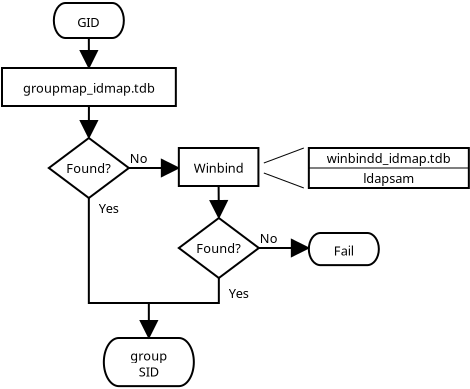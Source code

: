 <?xml version="1.0" encoding="UTF-8"?>
<dia:diagram xmlns:dia="http://www.lysator.liu.se/~alla/dia/">
  <dia:layer name="Background" visible="true">
    <dia:object type="Flowchart - Terminal" version="0" id="O0">
      <dia:attribute name="obj_pos">
        <dia:point val="2.75,0.25"/>
      </dia:attribute>
      <dia:attribute name="obj_bb">
        <dia:rectangle val="2.7,0.2;6.3,2.05"/>
      </dia:attribute>
      <dia:attribute name="elem_corner">
        <dia:point val="2.75,0.25"/>
      </dia:attribute>
      <dia:attribute name="elem_width">
        <dia:real val="3.5"/>
      </dia:attribute>
      <dia:attribute name="elem_height">
        <dia:real val="1.75"/>
      </dia:attribute>
      <dia:attribute name="show_background">
        <dia:boolean val="true"/>
      </dia:attribute>
      <dia:attribute name="flip_horizontal">
        <dia:boolean val="false"/>
      </dia:attribute>
      <dia:attribute name="flip_vertical">
        <dia:boolean val="false"/>
      </dia:attribute>
      <dia:attribute name="padding">
        <dia:real val="0.354"/>
      </dia:attribute>
      <dia:attribute name="text">
        <dia:composite type="text">
          <dia:attribute name="string">
            <dia:string>#GID#</dia:string>
          </dia:attribute>
          <dia:attribute name="font">
            <dia:font name="Luxi Sans"/>
          </dia:attribute>
          <dia:attribute name="height">
            <dia:real val="0.8"/>
          </dia:attribute>
          <dia:attribute name="pos">
            <dia:point val="4.5,1.384"/>
          </dia:attribute>
          <dia:attribute name="color">
            <dia:color val="#000000"/>
          </dia:attribute>
          <dia:attribute name="alignment">
            <dia:enum val="1"/>
          </dia:attribute>
        </dia:composite>
      </dia:attribute>
    </dia:object>
    <dia:object type="Standard - Line" version="0" id="O1">
      <dia:attribute name="obj_pos">
        <dia:point val="4.504,5.4"/>
      </dia:attribute>
      <dia:attribute name="obj_bb">
        <dia:rectangle val="3.7,5.35;5.3,7.052"/>
      </dia:attribute>
      <dia:attribute name="conn_endpoints">
        <dia:point val="4.504,5.4"/>
        <dia:point val="4.5,7"/>
      </dia:attribute>
      <dia:attribute name="numcp">
        <dia:int val="1"/>
      </dia:attribute>
      <dia:attribute name="end_arrow">
        <dia:enum val="3"/>
      </dia:attribute>
      <dia:attribute name="end_arrow_length">
        <dia:real val="0.8"/>
      </dia:attribute>
      <dia:attribute name="end_arrow_width">
        <dia:real val="0.8"/>
      </dia:attribute>
      <dia:connections>
        <dia:connection handle="0" to="O24" connection="13"/>
      </dia:connections>
    </dia:object>
    <dia:object type="Flowchart - Terminal" version="0" id="O2">
      <dia:attribute name="obj_pos">
        <dia:point val="5.25,17"/>
      </dia:attribute>
      <dia:attribute name="obj_bb">
        <dia:rectangle val="5.2,16.95;9.8,19.457"/>
      </dia:attribute>
      <dia:attribute name="elem_corner">
        <dia:point val="5.25,17"/>
      </dia:attribute>
      <dia:attribute name="elem_width">
        <dia:real val="4.5"/>
      </dia:attribute>
      <dia:attribute name="elem_height">
        <dia:real val="2.407"/>
      </dia:attribute>
      <dia:attribute name="show_background">
        <dia:boolean val="true"/>
      </dia:attribute>
      <dia:attribute name="flip_horizontal">
        <dia:boolean val="false"/>
      </dia:attribute>
      <dia:attribute name="flip_vertical">
        <dia:boolean val="false"/>
      </dia:attribute>
      <dia:attribute name="padding">
        <dia:real val="0.354"/>
      </dia:attribute>
      <dia:attribute name="text">
        <dia:composite type="text">
          <dia:attribute name="string">
            <dia:string>#group
SID#</dia:string>
          </dia:attribute>
          <dia:attribute name="font">
            <dia:font name="Luxi Sans"/>
          </dia:attribute>
          <dia:attribute name="height">
            <dia:real val="0.8"/>
          </dia:attribute>
          <dia:attribute name="pos">
            <dia:point val="7.5,18.063"/>
          </dia:attribute>
          <dia:attribute name="color">
            <dia:color val="#000000"/>
          </dia:attribute>
          <dia:attribute name="alignment">
            <dia:enum val="1"/>
          </dia:attribute>
        </dia:composite>
      </dia:attribute>
    </dia:object>
    <dia:object type="Flowchart - Terminal" version="0" id="O3">
      <dia:attribute name="obj_pos">
        <dia:point val="15.5,11.75"/>
      </dia:attribute>
      <dia:attribute name="obj_bb">
        <dia:rectangle val="15.45,11.7;19.05,13.407"/>
      </dia:attribute>
      <dia:attribute name="elem_corner">
        <dia:point val="15.5,11.75"/>
      </dia:attribute>
      <dia:attribute name="elem_width">
        <dia:real val="3.5"/>
      </dia:attribute>
      <dia:attribute name="elem_height">
        <dia:real val="1.607"/>
      </dia:attribute>
      <dia:attribute name="show_background">
        <dia:boolean val="true"/>
      </dia:attribute>
      <dia:attribute name="flip_horizontal">
        <dia:boolean val="false"/>
      </dia:attribute>
      <dia:attribute name="flip_vertical">
        <dia:boolean val="false"/>
      </dia:attribute>
      <dia:attribute name="padding">
        <dia:real val="0.354"/>
      </dia:attribute>
      <dia:attribute name="text">
        <dia:composite type="text">
          <dia:attribute name="string">
            <dia:string>#Fail#</dia:string>
          </dia:attribute>
          <dia:attribute name="font">
            <dia:font name="Luxi Sans"/>
          </dia:attribute>
          <dia:attribute name="height">
            <dia:real val="0.8"/>
          </dia:attribute>
          <dia:attribute name="pos">
            <dia:point val="17.25,12.813"/>
          </dia:attribute>
          <dia:attribute name="color">
            <dia:color val="#000000"/>
          </dia:attribute>
          <dia:attribute name="alignment">
            <dia:enum val="1"/>
          </dia:attribute>
        </dia:composite>
      </dia:attribute>
    </dia:object>
    <dia:object type="Standard - Line" version="0" id="O4">
      <dia:attribute name="obj_pos">
        <dia:point val="13,12.5"/>
      </dia:attribute>
      <dia:attribute name="obj_bb">
        <dia:rectangle val="12.95,11.7;15.55,13.3"/>
      </dia:attribute>
      <dia:attribute name="conn_endpoints">
        <dia:point val="13,12.5"/>
        <dia:point val="15.5,12.5"/>
      </dia:attribute>
      <dia:attribute name="numcp">
        <dia:int val="1"/>
      </dia:attribute>
      <dia:attribute name="end_arrow">
        <dia:enum val="3"/>
      </dia:attribute>
      <dia:attribute name="end_arrow_length">
        <dia:real val="0.8"/>
      </dia:attribute>
      <dia:attribute name="end_arrow_width">
        <dia:real val="0.8"/>
      </dia:attribute>
      <dia:connections>
        <dia:connection handle="0" to="O5" connection="2"/>
      </dia:connections>
    </dia:object>
    <dia:group>
      <dia:object type="Standard - Polygon" version="0" id="O5">
        <dia:attribute name="obj_pos">
          <dia:point val="11,11"/>
        </dia:attribute>
        <dia:attribute name="obj_bb">
          <dia:rectangle val="8.917,10.938;13.083,14.062"/>
        </dia:attribute>
        <dia:attribute name="poly_points">
          <dia:point val="11,11"/>
          <dia:point val="13,12.5"/>
          <dia:point val="11,14"/>
          <dia:point val="9,12.5"/>
        </dia:attribute>
        <dia:attribute name="show_background">
          <dia:boolean val="true"/>
        </dia:attribute>
      </dia:object>
      <dia:object type="Standard - Text" version="0" id="O6">
        <dia:attribute name="obj_pos">
          <dia:point val="11,12.75"/>
        </dia:attribute>
        <dia:attribute name="obj_bb">
          <dia:rectangle val="9.631,12.091;12.369,12.891"/>
        </dia:attribute>
        <dia:attribute name="text">
          <dia:composite type="text">
            <dia:attribute name="string">
              <dia:string>#Found?#</dia:string>
            </dia:attribute>
            <dia:attribute name="font">
              <dia:font name="Luxi Sans"/>
            </dia:attribute>
            <dia:attribute name="height">
              <dia:real val="0.8"/>
            </dia:attribute>
            <dia:attribute name="pos">
              <dia:point val="11,12.75"/>
            </dia:attribute>
            <dia:attribute name="color">
              <dia:color val="#000000"/>
            </dia:attribute>
            <dia:attribute name="alignment">
              <dia:enum val="1"/>
            </dia:attribute>
          </dia:composite>
        </dia:attribute>
      </dia:object>
    </dia:group>
    <dia:object type="Standard - Text" version="0" id="O7">
      <dia:attribute name="obj_pos">
        <dia:point val="12,15"/>
      </dia:attribute>
      <dia:attribute name="obj_bb">
        <dia:rectangle val="11.309,14.341;12.691,15.141"/>
      </dia:attribute>
      <dia:attribute name="text">
        <dia:composite type="text">
          <dia:attribute name="string">
            <dia:string>#Yes#</dia:string>
          </dia:attribute>
          <dia:attribute name="font">
            <dia:font name="Luxi Sans"/>
          </dia:attribute>
          <dia:attribute name="height">
            <dia:real val="0.8"/>
          </dia:attribute>
          <dia:attribute name="pos">
            <dia:point val="12,15"/>
          </dia:attribute>
          <dia:attribute name="color">
            <dia:color val="#000000"/>
          </dia:attribute>
          <dia:attribute name="alignment">
            <dia:enum val="1"/>
          </dia:attribute>
        </dia:composite>
      </dia:attribute>
    </dia:object>
    <dia:object type="Standard - Line" version="0" id="O8">
      <dia:attribute name="obj_pos">
        <dia:point val="10.989,9.4"/>
      </dia:attribute>
      <dia:attribute name="obj_bb">
        <dia:rectangle val="10.2,9.35;11.8,11.055"/>
      </dia:attribute>
      <dia:attribute name="conn_endpoints">
        <dia:point val="10.989,9.4"/>
        <dia:point val="11,11"/>
      </dia:attribute>
      <dia:attribute name="numcp">
        <dia:int val="1"/>
      </dia:attribute>
      <dia:attribute name="end_arrow">
        <dia:enum val="3"/>
      </dia:attribute>
      <dia:attribute name="end_arrow_length">
        <dia:real val="0.8"/>
      </dia:attribute>
      <dia:attribute name="end_arrow_width">
        <dia:real val="0.8"/>
      </dia:attribute>
    </dia:object>
    <dia:object type="Standard - Text" version="0" id="O9">
      <dia:attribute name="obj_pos">
        <dia:point val="13.5,12.25"/>
      </dia:attribute>
      <dia:attribute name="obj_bb">
        <dia:rectangle val="12.942,11.541;14.008,12.491"/>
      </dia:attribute>
      <dia:attribute name="text">
        <dia:composite type="text">
          <dia:attribute name="string">
            <dia:string>#No#</dia:string>
          </dia:attribute>
          <dia:attribute name="font">
            <dia:font name="Luxi Sans"/>
          </dia:attribute>
          <dia:attribute name="height">
            <dia:real val="0.8"/>
          </dia:attribute>
          <dia:attribute name="pos">
            <dia:point val="13.5,12.25"/>
          </dia:attribute>
          <dia:attribute name="color">
            <dia:color val="#000000"/>
          </dia:attribute>
          <dia:attribute name="alignment">
            <dia:enum val="1"/>
          </dia:attribute>
        </dia:composite>
      </dia:attribute>
    </dia:object>
    <dia:object type="Standard - Line" version="0" id="O10">
      <dia:attribute name="obj_pos">
        <dia:point val="7.5,15.25"/>
      </dia:attribute>
      <dia:attribute name="obj_bb">
        <dia:rectangle val="6.7,15.2;8.3,17.05"/>
      </dia:attribute>
      <dia:attribute name="conn_endpoints">
        <dia:point val="7.5,15.25"/>
        <dia:point val="7.5,17"/>
      </dia:attribute>
      <dia:attribute name="numcp">
        <dia:int val="1"/>
      </dia:attribute>
      <dia:attribute name="end_arrow">
        <dia:enum val="3"/>
      </dia:attribute>
      <dia:attribute name="end_arrow_length">
        <dia:real val="0.8"/>
      </dia:attribute>
      <dia:attribute name="end_arrow_width">
        <dia:real val="0.8"/>
      </dia:attribute>
      <dia:connections>
        <dia:connection handle="1" to="O2" connection="2"/>
      </dia:connections>
    </dia:object>
    <dia:group>
      <dia:object type="Standard - Polygon" version="0" id="O11">
        <dia:attribute name="obj_pos">
          <dia:point val="4.5,7"/>
        </dia:attribute>
        <dia:attribute name="obj_bb">
          <dia:rectangle val="2.417,6.938;6.583,10.062"/>
        </dia:attribute>
        <dia:attribute name="poly_points">
          <dia:point val="4.5,7"/>
          <dia:point val="6.5,8.5"/>
          <dia:point val="4.5,10"/>
          <dia:point val="2.5,8.5"/>
        </dia:attribute>
        <dia:attribute name="show_background">
          <dia:boolean val="true"/>
        </dia:attribute>
      </dia:object>
      <dia:object type="Standard - Text" version="0" id="O12">
        <dia:attribute name="obj_pos">
          <dia:point val="4.5,8.75"/>
        </dia:attribute>
        <dia:attribute name="obj_bb">
          <dia:rectangle val="3.131,8.091;5.869,8.891"/>
        </dia:attribute>
        <dia:attribute name="text">
          <dia:composite type="text">
            <dia:attribute name="string">
              <dia:string>#Found?#</dia:string>
            </dia:attribute>
            <dia:attribute name="font">
              <dia:font name="Luxi Sans"/>
            </dia:attribute>
            <dia:attribute name="height">
              <dia:real val="0.8"/>
            </dia:attribute>
            <dia:attribute name="pos">
              <dia:point val="4.5,8.75"/>
            </dia:attribute>
            <dia:attribute name="color">
              <dia:color val="#000000"/>
            </dia:attribute>
            <dia:attribute name="alignment">
              <dia:enum val="1"/>
            </dia:attribute>
          </dia:composite>
        </dia:attribute>
      </dia:object>
    </dia:group>
    <dia:object type="Standard - Text" version="0" id="O13">
      <dia:attribute name="obj_pos">
        <dia:point val="5.5,10.75"/>
      </dia:attribute>
      <dia:attribute name="obj_bb">
        <dia:rectangle val="4.809,10.091;6.191,10.891"/>
      </dia:attribute>
      <dia:attribute name="text">
        <dia:composite type="text">
          <dia:attribute name="string">
            <dia:string>#Yes#</dia:string>
          </dia:attribute>
          <dia:attribute name="font">
            <dia:font name="Luxi Sans"/>
          </dia:attribute>
          <dia:attribute name="height">
            <dia:real val="0.8"/>
          </dia:attribute>
          <dia:attribute name="pos">
            <dia:point val="5.5,10.75"/>
          </dia:attribute>
          <dia:attribute name="color">
            <dia:color val="#000000"/>
          </dia:attribute>
          <dia:attribute name="alignment">
            <dia:enum val="1"/>
          </dia:attribute>
        </dia:composite>
      </dia:attribute>
    </dia:object>
    <dia:object type="Standard - Line" version="0" id="O14">
      <dia:attribute name="obj_pos">
        <dia:point val="4.5,2"/>
      </dia:attribute>
      <dia:attribute name="obj_bb">
        <dia:rectangle val="3.703,1.95;5.304,3.552"/>
      </dia:attribute>
      <dia:attribute name="conn_endpoints">
        <dia:point val="4.5,2"/>
        <dia:point val="4.504,3.5"/>
      </dia:attribute>
      <dia:attribute name="numcp">
        <dia:int val="1"/>
      </dia:attribute>
      <dia:attribute name="end_arrow">
        <dia:enum val="3"/>
      </dia:attribute>
      <dia:attribute name="end_arrow_length">
        <dia:real val="0.8"/>
      </dia:attribute>
      <dia:attribute name="end_arrow_width">
        <dia:real val="0.8"/>
      </dia:attribute>
      <dia:connections>
        <dia:connection handle="0" to="O0" connection="14"/>
        <dia:connection handle="1" to="O24" connection="2"/>
      </dia:connections>
    </dia:object>
    <dia:object type="Standard - Text" version="0" id="O15">
      <dia:attribute name="obj_pos">
        <dia:point val="7,8.25"/>
      </dia:attribute>
      <dia:attribute name="obj_bb">
        <dia:rectangle val="6.442,7.541;7.508,8.491"/>
      </dia:attribute>
      <dia:attribute name="text">
        <dia:composite type="text">
          <dia:attribute name="string">
            <dia:string>#No#</dia:string>
          </dia:attribute>
          <dia:attribute name="font">
            <dia:font name="Luxi Sans"/>
          </dia:attribute>
          <dia:attribute name="height">
            <dia:real val="0.8"/>
          </dia:attribute>
          <dia:attribute name="pos">
            <dia:point val="7,8.25"/>
          </dia:attribute>
          <dia:attribute name="color">
            <dia:color val="#000000"/>
          </dia:attribute>
          <dia:attribute name="alignment">
            <dia:enum val="1"/>
          </dia:attribute>
        </dia:composite>
      </dia:attribute>
    </dia:object>
    <dia:object type="Standard - Line" version="0" id="O16">
      <dia:attribute name="obj_pos">
        <dia:point val="6.5,8.5"/>
      </dia:attribute>
      <dia:attribute name="obj_bb">
        <dia:rectangle val="6.45,7.7;9.05,9.3"/>
      </dia:attribute>
      <dia:attribute name="conn_endpoints">
        <dia:point val="6.5,8.5"/>
        <dia:point val="9,8.5"/>
      </dia:attribute>
      <dia:attribute name="numcp">
        <dia:int val="1"/>
      </dia:attribute>
      <dia:attribute name="end_arrow">
        <dia:enum val="3"/>
      </dia:attribute>
      <dia:attribute name="end_arrow_length">
        <dia:real val="0.8"/>
      </dia:attribute>
      <dia:attribute name="end_arrow_width">
        <dia:real val="0.8"/>
      </dia:attribute>
      <dia:connections>
        <dia:connection handle="0" to="O11" connection="2"/>
      </dia:connections>
    </dia:object>
    <dia:group>
      <dia:object type="Flowchart - Box" version="0" id="O17">
        <dia:attribute name="obj_pos">
          <dia:point val="9,7.5"/>
        </dia:attribute>
        <dia:attribute name="obj_bb">
          <dia:rectangle val="8.95,7.45;13.029,9.45"/>
        </dia:attribute>
        <dia:attribute name="elem_corner">
          <dia:point val="9,7.5"/>
        </dia:attribute>
        <dia:attribute name="elem_width">
          <dia:real val="3.979"/>
        </dia:attribute>
        <dia:attribute name="elem_height">
          <dia:real val="1.9"/>
        </dia:attribute>
        <dia:attribute name="show_background">
          <dia:boolean val="true"/>
        </dia:attribute>
        <dia:attribute name="padding">
          <dia:real val="0.5"/>
        </dia:attribute>
        <dia:attribute name="text">
          <dia:composite type="text">
            <dia:attribute name="string">
              <dia:string>#Winbind#</dia:string>
            </dia:attribute>
            <dia:attribute name="font">
              <dia:font name="Luxi Sans"/>
            </dia:attribute>
            <dia:attribute name="height">
              <dia:real val="0.8"/>
            </dia:attribute>
            <dia:attribute name="pos">
              <dia:point val="10.989,8.709"/>
            </dia:attribute>
            <dia:attribute name="color">
              <dia:color val="#000000"/>
            </dia:attribute>
            <dia:attribute name="alignment">
              <dia:enum val="1"/>
            </dia:attribute>
          </dia:composite>
        </dia:attribute>
      </dia:object>
      <dia:object type="Standard - Line" version="0" id="O18">
        <dia:attribute name="obj_pos">
          <dia:point val="13.25,8.75"/>
        </dia:attribute>
        <dia:attribute name="obj_bb">
          <dia:rectangle val="13.218,8.718;15.282,9.532"/>
        </dia:attribute>
        <dia:attribute name="conn_endpoints">
          <dia:point val="13.25,8.75"/>
          <dia:point val="15.25,9.5"/>
        </dia:attribute>
        <dia:attribute name="numcp">
          <dia:int val="1"/>
        </dia:attribute>
        <dia:attribute name="line_width">
          <dia:real val="0.05"/>
        </dia:attribute>
      </dia:object>
      <dia:object type="Standard - Line" version="0" id="O19">
        <dia:attribute name="obj_pos">
          <dia:point val="13.25,8.25"/>
        </dia:attribute>
        <dia:attribute name="obj_bb">
          <dia:rectangle val="13.218,7.468;15.282,8.282"/>
        </dia:attribute>
        <dia:attribute name="conn_endpoints">
          <dia:point val="13.25,8.25"/>
          <dia:point val="15.25,7.5"/>
        </dia:attribute>
        <dia:attribute name="numcp">
          <dia:int val="1"/>
        </dia:attribute>
        <dia:attribute name="line_width">
          <dia:real val="0.05"/>
        </dia:attribute>
      </dia:object>
      <dia:group>
        <dia:object type="Standard - Box" version="0" id="O20">
          <dia:attribute name="obj_pos">
            <dia:point val="15.5,7.5"/>
          </dia:attribute>
          <dia:attribute name="obj_bb">
            <dia:rectangle val="15.45,7.45;23.55,9.55"/>
          </dia:attribute>
          <dia:attribute name="elem_corner">
            <dia:point val="15.5,7.5"/>
          </dia:attribute>
          <dia:attribute name="elem_width">
            <dia:real val="8"/>
          </dia:attribute>
          <dia:attribute name="elem_height">
            <dia:real val="2"/>
          </dia:attribute>
          <dia:attribute name="show_background">
            <dia:boolean val="true"/>
          </dia:attribute>
        </dia:object>
        <dia:object type="Standard - Text" version="0" id="O21">
          <dia:attribute name="obj_pos">
            <dia:point val="19.5,8.25"/>
          </dia:attribute>
          <dia:attribute name="obj_bb">
            <dia:rectangle val="15.93,7.591;23.07,8.391"/>
          </dia:attribute>
          <dia:attribute name="text">
            <dia:composite type="text">
              <dia:attribute name="string">
                <dia:string>#winbindd_idmap.tdb#</dia:string>
              </dia:attribute>
              <dia:attribute name="font">
                <dia:font name="Luxi Sans"/>
              </dia:attribute>
              <dia:attribute name="height">
                <dia:real val="0.8"/>
              </dia:attribute>
              <dia:attribute name="pos">
                <dia:point val="19.5,8.25"/>
              </dia:attribute>
              <dia:attribute name="color">
                <dia:color val="#000000"/>
              </dia:attribute>
              <dia:attribute name="alignment">
                <dia:enum val="1"/>
              </dia:attribute>
            </dia:composite>
          </dia:attribute>
        </dia:object>
        <dia:object type="Standard - Text" version="0" id="O22">
          <dia:attribute name="obj_pos">
            <dia:point val="19.5,9.25"/>
          </dia:attribute>
          <dia:attribute name="obj_bb">
            <dia:rectangle val="17.99,8.591;21.01,9.391"/>
          </dia:attribute>
          <dia:attribute name="text">
            <dia:composite type="text">
              <dia:attribute name="string">
                <dia:string>#ldapsam#</dia:string>
              </dia:attribute>
              <dia:attribute name="font">
                <dia:font name="Luxi Sans"/>
              </dia:attribute>
              <dia:attribute name="height">
                <dia:real val="0.8"/>
              </dia:attribute>
              <dia:attribute name="pos">
                <dia:point val="19.5,9.25"/>
              </dia:attribute>
              <dia:attribute name="color">
                <dia:color val="#000000"/>
              </dia:attribute>
              <dia:attribute name="alignment">
                <dia:enum val="1"/>
              </dia:attribute>
            </dia:composite>
          </dia:attribute>
        </dia:object>
        <dia:object type="Standard - Line" version="0" id="O23">
          <dia:attribute name="obj_pos">
            <dia:point val="23.5,8.5"/>
          </dia:attribute>
          <dia:attribute name="obj_bb">
            <dia:rectangle val="15.475,8.475;23.525,8.525"/>
          </dia:attribute>
          <dia:attribute name="conn_endpoints">
            <dia:point val="23.5,8.5"/>
            <dia:point val="15.5,8.5"/>
          </dia:attribute>
          <dia:attribute name="numcp">
            <dia:int val="1"/>
          </dia:attribute>
          <dia:attribute name="line_width">
            <dia:real val="0.05"/>
          </dia:attribute>
          <dia:connections>
            <dia:connection handle="0" to="O20" connection="4"/>
            <dia:connection handle="1" to="O20" connection="3"/>
          </dia:connections>
        </dia:object>
      </dia:group>
    </dia:group>
    <dia:object type="Flowchart - Box" version="0" id="O24">
      <dia:attribute name="obj_pos">
        <dia:point val="0.158,3.5"/>
      </dia:attribute>
      <dia:attribute name="obj_bb">
        <dia:rectangle val="0.108,3.45;8.899,5.45"/>
      </dia:attribute>
      <dia:attribute name="elem_corner">
        <dia:point val="0.158,3.5"/>
      </dia:attribute>
      <dia:attribute name="elem_width">
        <dia:real val="8.692"/>
      </dia:attribute>
      <dia:attribute name="elem_height">
        <dia:real val="1.9"/>
      </dia:attribute>
      <dia:attribute name="show_background">
        <dia:boolean val="true"/>
      </dia:attribute>
      <dia:attribute name="padding">
        <dia:real val="0.5"/>
      </dia:attribute>
      <dia:attribute name="text">
        <dia:composite type="text">
          <dia:attribute name="string">
            <dia:string>#groupmap_idmap.tdb#</dia:string>
          </dia:attribute>
          <dia:attribute name="font">
            <dia:font name="Luxi Sans"/>
          </dia:attribute>
          <dia:attribute name="height">
            <dia:real val="0.8"/>
          </dia:attribute>
          <dia:attribute name="pos">
            <dia:point val="4.504,4.709"/>
          </dia:attribute>
          <dia:attribute name="color">
            <dia:color val="#000000"/>
          </dia:attribute>
          <dia:attribute name="alignment">
            <dia:enum val="1"/>
          </dia:attribute>
        </dia:composite>
      </dia:attribute>
    </dia:object>
    <dia:object type="Standard - ZigZagLine" version="0" id="O25">
      <dia:attribute name="obj_pos">
        <dia:point val="4.5,10"/>
      </dia:attribute>
      <dia:attribute name="obj_bb">
        <dia:rectangle val="4.45,9.95;11.05,15.3"/>
      </dia:attribute>
      <dia:attribute name="orth_points">
        <dia:point val="4.5,10"/>
        <dia:point val="4.5,15.25"/>
        <dia:point val="11,15.25"/>
        <dia:point val="11,14"/>
      </dia:attribute>
      <dia:attribute name="orth_orient">
        <dia:enum val="1"/>
        <dia:enum val="0"/>
        <dia:enum val="1"/>
      </dia:attribute>
    </dia:object>
  </dia:layer>
</dia:diagram>
